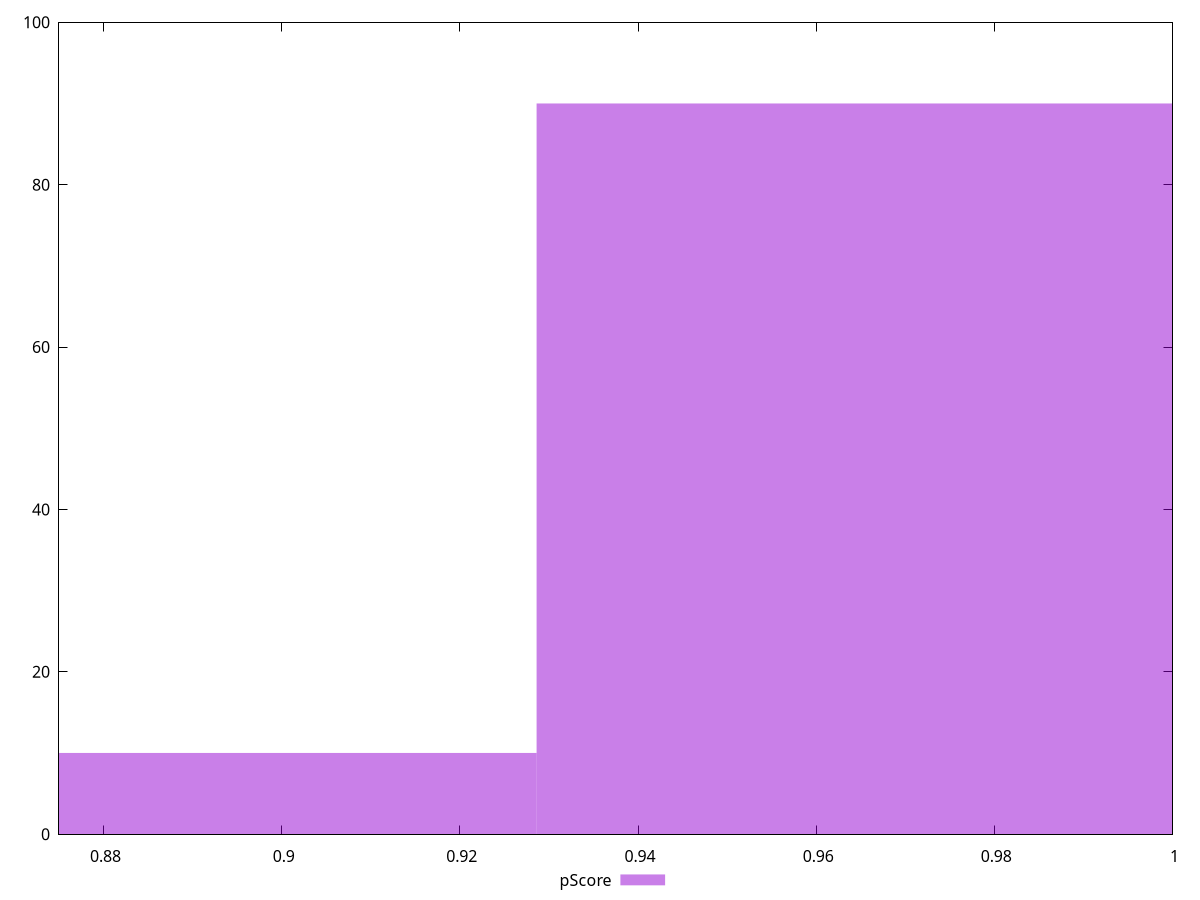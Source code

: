 reset

$pScore <<EOF
0.9689880319336366 90
0.8882390292725002 10
EOF

set key outside below
set boxwidth 0.08074900266113638
set xrange [0.875:1]
set yrange [0:100]
set trange [0:100]
set style fill transparent solid 0.5 noborder
set terminal svg size 640, 490 enhanced background rgb 'white'
set output "report_00019_2021-02-10T18-14-37.922Z//uses-http2/samples/pages+cached+noadtech+nomedia+nocss/pScore/histogram.svg"

plot $pScore title "pScore" with boxes

reset

